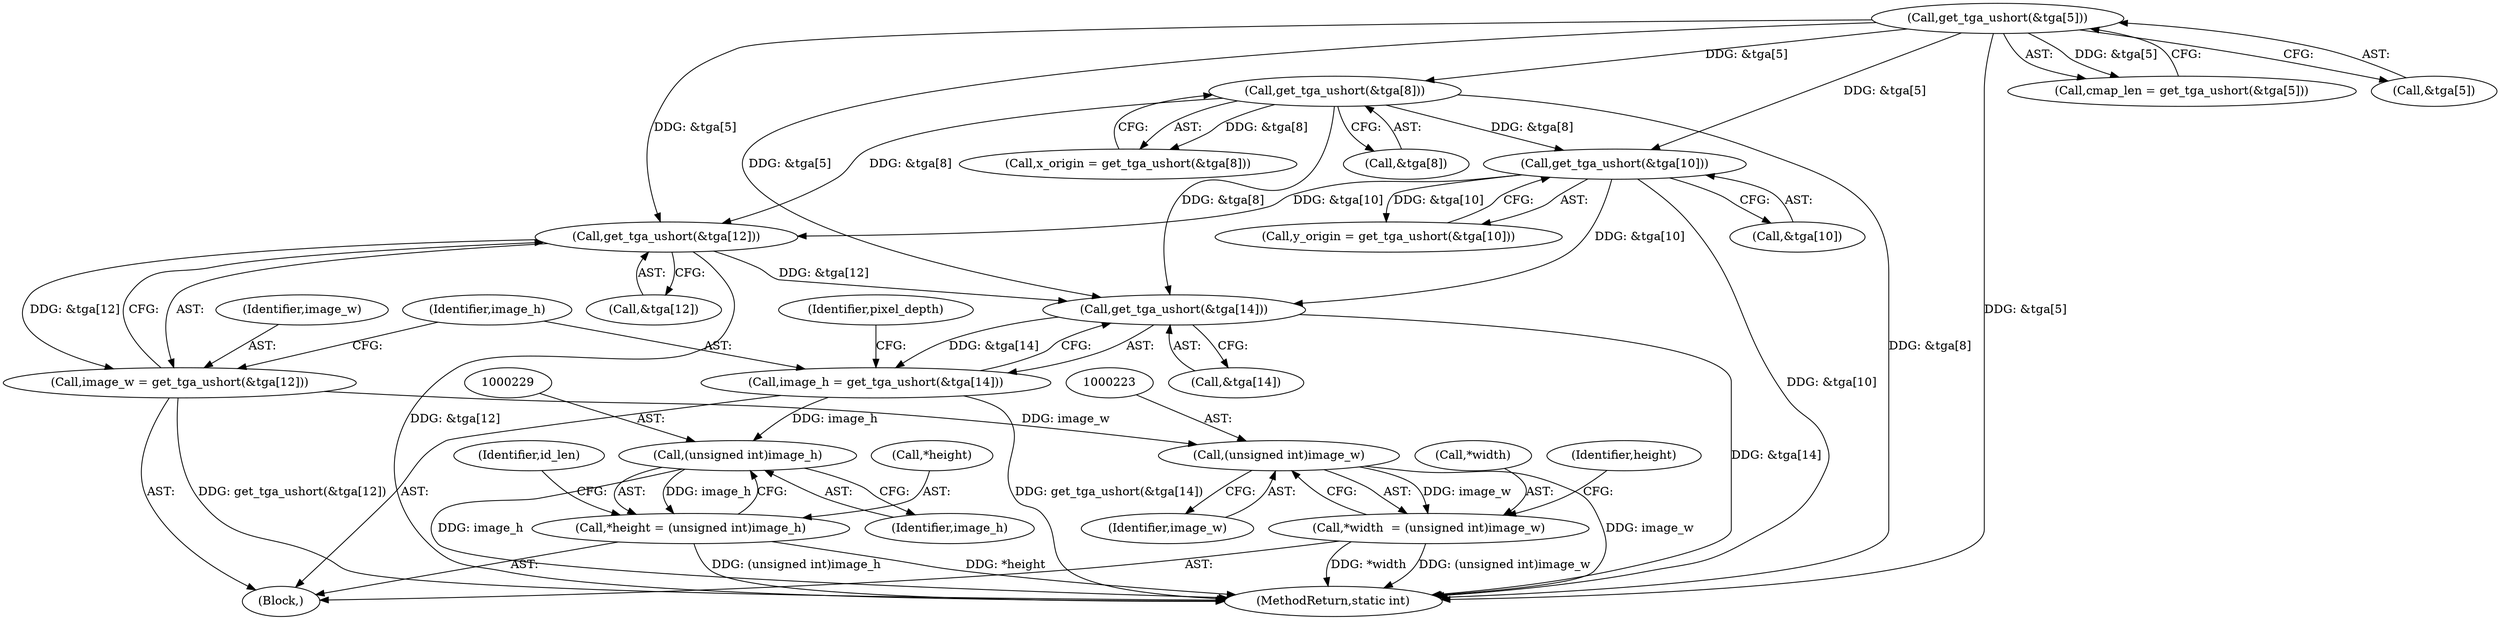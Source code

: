 digraph "0_openjpeg_2cd30c2b06ce332dede81cccad8b334cde997281_0@array" {
"1000191" [label="(Call,get_tga_ushort(&tga[12]))"];
"1000177" [label="(Call,get_tga_ushort(&tga[8]))"];
"1000165" [label="(Call,get_tga_ushort(&tga[5]))"];
"1000184" [label="(Call,get_tga_ushort(&tga[10]))"];
"1000189" [label="(Call,image_w = get_tga_ushort(&tga[12]))"];
"1000222" [label="(Call,(unsigned int)image_w)"];
"1000219" [label="(Call,*width  = (unsigned int)image_w)"];
"1000198" [label="(Call,get_tga_ushort(&tga[14]))"];
"1000196" [label="(Call,image_h = get_tga_ushort(&tga[14]))"];
"1000228" [label="(Call,(unsigned int)image_h)"];
"1000225" [label="(Call,*height = (unsigned int)image_h)"];
"1000204" [label="(Identifier,pixel_depth)"];
"1000227" [label="(Identifier,height)"];
"1000289" [label="(MethodReturn,static int)"];
"1000219" [label="(Call,*width  = (unsigned int)image_w)"];
"1000198" [label="(Call,get_tga_ushort(&tga[14]))"];
"1000184" [label="(Call,get_tga_ushort(&tga[10]))"];
"1000165" [label="(Call,get_tga_ushort(&tga[5]))"];
"1000197" [label="(Identifier,image_h)"];
"1000224" [label="(Identifier,image_w)"];
"1000189" [label="(Call,image_w = get_tga_ushort(&tga[12]))"];
"1000232" [label="(Identifier,id_len)"];
"1000175" [label="(Call,x_origin = get_tga_ushort(&tga[8]))"];
"1000192" [label="(Call,&tga[12])"];
"1000177" [label="(Call,get_tga_ushort(&tga[8]))"];
"1000178" [label="(Call,&tga[8])"];
"1000182" [label="(Call,y_origin = get_tga_ushort(&tga[10]))"];
"1000228" [label="(Call,(unsigned int)image_h)"];
"1000163" [label="(Call,cmap_len = get_tga_ushort(&tga[5]))"];
"1000190" [label="(Identifier,image_w)"];
"1000191" [label="(Call,get_tga_ushort(&tga[12]))"];
"1000166" [label="(Call,&tga[5])"];
"1000222" [label="(Call,(unsigned int)image_w)"];
"1000220" [label="(Call,*width)"];
"1000199" [label="(Call,&tga[14])"];
"1000113" [label="(Block,)"];
"1000226" [label="(Call,*height)"];
"1000225" [label="(Call,*height = (unsigned int)image_h)"];
"1000230" [label="(Identifier,image_h)"];
"1000196" [label="(Call,image_h = get_tga_ushort(&tga[14]))"];
"1000185" [label="(Call,&tga[10])"];
"1000191" -> "1000189"  [label="AST: "];
"1000191" -> "1000192"  [label="CFG: "];
"1000192" -> "1000191"  [label="AST: "];
"1000189" -> "1000191"  [label="CFG: "];
"1000191" -> "1000289"  [label="DDG: &tga[12]"];
"1000191" -> "1000189"  [label="DDG: &tga[12]"];
"1000177" -> "1000191"  [label="DDG: &tga[8]"];
"1000184" -> "1000191"  [label="DDG: &tga[10]"];
"1000165" -> "1000191"  [label="DDG: &tga[5]"];
"1000191" -> "1000198"  [label="DDG: &tga[12]"];
"1000177" -> "1000175"  [label="AST: "];
"1000177" -> "1000178"  [label="CFG: "];
"1000178" -> "1000177"  [label="AST: "];
"1000175" -> "1000177"  [label="CFG: "];
"1000177" -> "1000289"  [label="DDG: &tga[8]"];
"1000177" -> "1000175"  [label="DDG: &tga[8]"];
"1000165" -> "1000177"  [label="DDG: &tga[5]"];
"1000177" -> "1000184"  [label="DDG: &tga[8]"];
"1000177" -> "1000198"  [label="DDG: &tga[8]"];
"1000165" -> "1000163"  [label="AST: "];
"1000165" -> "1000166"  [label="CFG: "];
"1000166" -> "1000165"  [label="AST: "];
"1000163" -> "1000165"  [label="CFG: "];
"1000165" -> "1000289"  [label="DDG: &tga[5]"];
"1000165" -> "1000163"  [label="DDG: &tga[5]"];
"1000165" -> "1000184"  [label="DDG: &tga[5]"];
"1000165" -> "1000198"  [label="DDG: &tga[5]"];
"1000184" -> "1000182"  [label="AST: "];
"1000184" -> "1000185"  [label="CFG: "];
"1000185" -> "1000184"  [label="AST: "];
"1000182" -> "1000184"  [label="CFG: "];
"1000184" -> "1000289"  [label="DDG: &tga[10]"];
"1000184" -> "1000182"  [label="DDG: &tga[10]"];
"1000184" -> "1000198"  [label="DDG: &tga[10]"];
"1000189" -> "1000113"  [label="AST: "];
"1000190" -> "1000189"  [label="AST: "];
"1000197" -> "1000189"  [label="CFG: "];
"1000189" -> "1000289"  [label="DDG: get_tga_ushort(&tga[12])"];
"1000189" -> "1000222"  [label="DDG: image_w"];
"1000222" -> "1000219"  [label="AST: "];
"1000222" -> "1000224"  [label="CFG: "];
"1000223" -> "1000222"  [label="AST: "];
"1000224" -> "1000222"  [label="AST: "];
"1000219" -> "1000222"  [label="CFG: "];
"1000222" -> "1000289"  [label="DDG: image_w"];
"1000222" -> "1000219"  [label="DDG: image_w"];
"1000219" -> "1000113"  [label="AST: "];
"1000220" -> "1000219"  [label="AST: "];
"1000227" -> "1000219"  [label="CFG: "];
"1000219" -> "1000289"  [label="DDG: (unsigned int)image_w"];
"1000219" -> "1000289"  [label="DDG: *width"];
"1000198" -> "1000196"  [label="AST: "];
"1000198" -> "1000199"  [label="CFG: "];
"1000199" -> "1000198"  [label="AST: "];
"1000196" -> "1000198"  [label="CFG: "];
"1000198" -> "1000289"  [label="DDG: &tga[14]"];
"1000198" -> "1000196"  [label="DDG: &tga[14]"];
"1000196" -> "1000113"  [label="AST: "];
"1000197" -> "1000196"  [label="AST: "];
"1000204" -> "1000196"  [label="CFG: "];
"1000196" -> "1000289"  [label="DDG: get_tga_ushort(&tga[14])"];
"1000196" -> "1000228"  [label="DDG: image_h"];
"1000228" -> "1000225"  [label="AST: "];
"1000228" -> "1000230"  [label="CFG: "];
"1000229" -> "1000228"  [label="AST: "];
"1000230" -> "1000228"  [label="AST: "];
"1000225" -> "1000228"  [label="CFG: "];
"1000228" -> "1000289"  [label="DDG: image_h"];
"1000228" -> "1000225"  [label="DDG: image_h"];
"1000225" -> "1000113"  [label="AST: "];
"1000226" -> "1000225"  [label="AST: "];
"1000232" -> "1000225"  [label="CFG: "];
"1000225" -> "1000289"  [label="DDG: *height"];
"1000225" -> "1000289"  [label="DDG: (unsigned int)image_h"];
}
